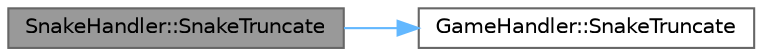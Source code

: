 digraph "SnakeHandler::SnakeTruncate"
{
 // LATEX_PDF_SIZE
  bgcolor="transparent";
  edge [fontname=Helvetica,fontsize=10,labelfontname=Helvetica,labelfontsize=10];
  node [fontname=Helvetica,fontsize=10,shape=box,height=0.2,width=0.4];
  rankdir="LR";
  Node1 [id="Node000001",label="SnakeHandler::SnakeTruncate",height=0.2,width=0.4,color="gray40", fillcolor="grey60", style="filled", fontcolor="black",tooltip="Обрезка змеи до указанного элемента."];
  Node1 -> Node2 [id="edge1_Node000001_Node000002",color="steelblue1",style="solid",tooltip=" "];
  Node2 [id="Node000002",label="GameHandler::SnakeTruncate",height=0.2,width=0.4,color="grey40", fillcolor="white", style="filled",URL="$class_game_handler.html#a333ddb4665a101655134b5f8ff293b82",tooltip="Обрезка змеи до указанного элемента."];
}
